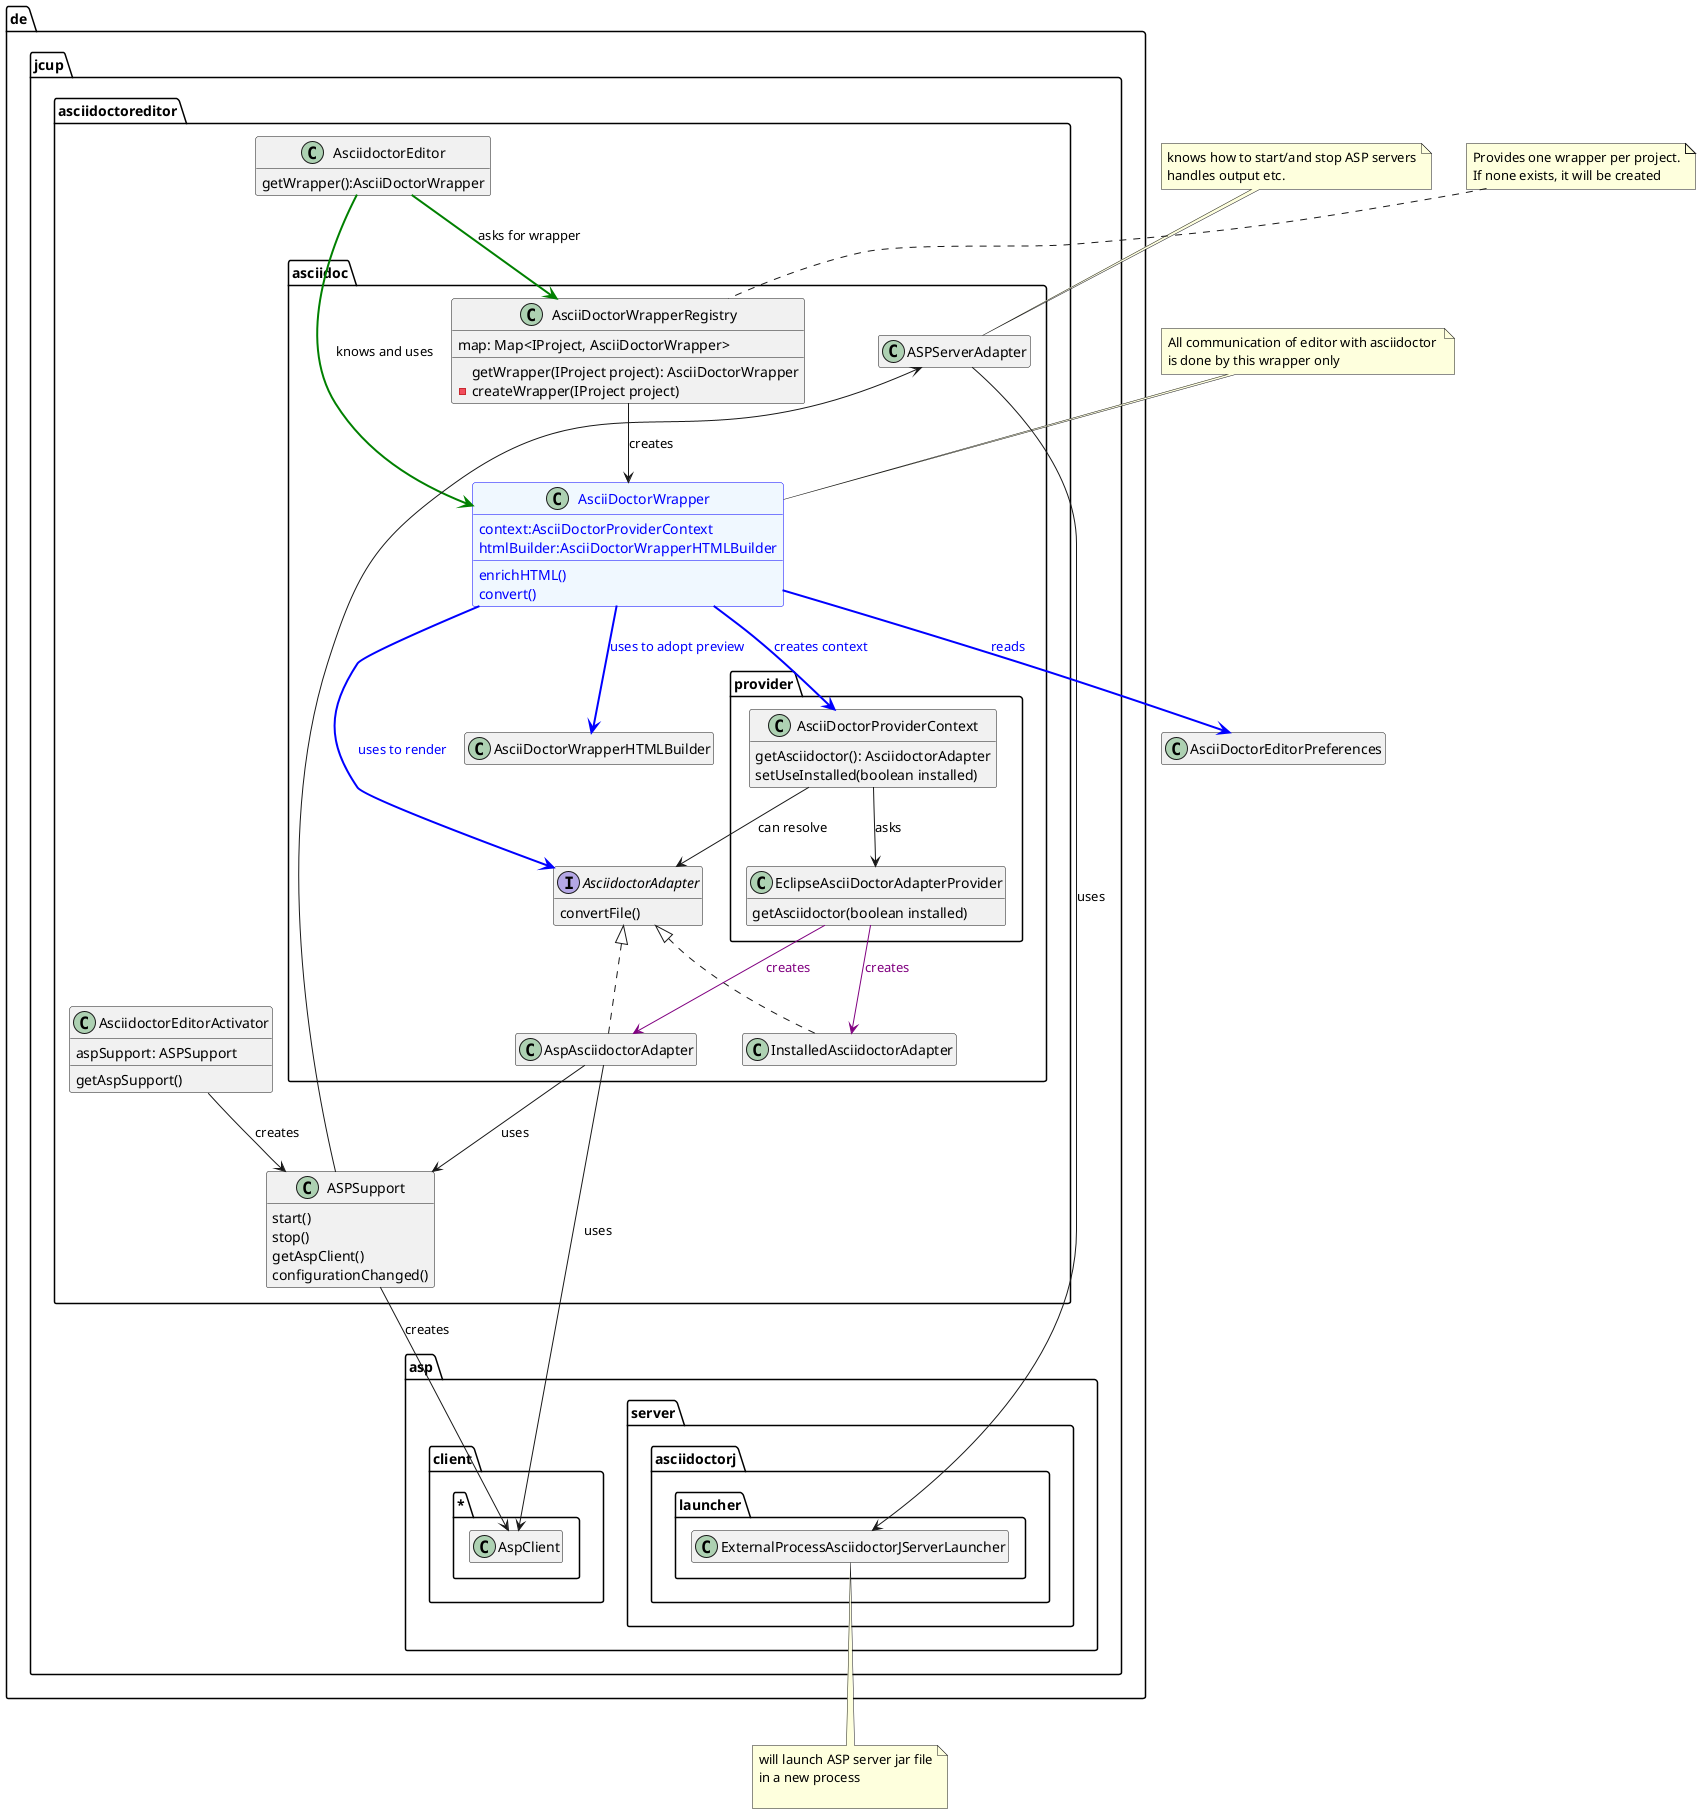 @startuml
'abstract        abstract
'abstract class  "abstract class"
'annotation      annotation
'circle          circle
'()              circle_short_form
'class           class
'diamond         diamond
'<>              diamond_short_form
'entity          entity
'enum            enum
'interface       interface

hide empty methods
hide empty fields
'skinparam linetype ortho

package de.jcup.asciidoctoreditor {
    class AsciidoctorEditor {
     
        getWrapper():AsciiDoctorWrapper
    }
    
     class AsciidoctorEditorActivator {
        aspSupport: ASPSupport
        getAspSupport()
     }

    class ASPSupport{
        start()
        stop()
        getAspClient()
        configurationChanged()
    }
    
}

package de.jcup.asciidoctoreditor.asciidoc{
    class AsciiDoctorWrapper #aliceblue;line:blue;text:blue {
        context:AsciiDoctorProviderContext
        htmlBuilder:AsciiDoctorWrapperHTMLBuilder
        
        enrichHTML()
        convert()
    }
    interface AsciidoctorAdapter{
        convertFile()
    }
    
    class AspAsciidoctorAdapter implements AsciidoctorAdapter 
    class InstalledAsciidoctorAdapter implements AsciidoctorAdapter 
    
    class ASPServerAdapter
    
    class AsciiDoctorWrapperHTMLBuilder
    class AsciiDoctorWrapperRegistry{
      map: Map<IProject, AsciiDoctorWrapper>
      getWrapper(IProject project): AsciiDoctorWrapper
      - createWrapper(IProject project)
    }
} 

class AsciiDoctorEditorPreferences{
}

package de.jcup.asciidoctoreditor.asciidoc.provider {
    class AsciiDoctorProviderContext{
        getAsciidoctor(): AsciidoctorAdapter
        setUseInstalled(boolean installed)
    }
    class EclipseAsciiDoctorAdapterProvider{
        getAsciidoctor(boolean installed)
    }
}


package de.jcup.asp.server.asciidoctorj.launcher { 
    class ExternalProcessAsciidoctorJServerLauncher

}

package de.jcup.asp.client.*{
    class AspClient
}

ASPServerAdapter --> ExternalProcessAsciidoctorJServerLauncher :uses

AsciidoctorEditor --> AsciiDoctorWrapper #green;line.bold :knows and uses
AsciidoctorEditor --> AsciiDoctorWrapperRegistry #green;line.bold :asks for wrapper
AsciiDoctorWrapperRegistry --> AsciiDoctorWrapper : creates

AsciiDoctorWrapper --> AsciiDoctorProviderContext #blue;line.bold;text:blue :creates context
AsciiDoctorWrapper --> AsciiDoctorEditorPreferences #blue;line.bold;text:blue :reads 
AsciiDoctorWrapper --> AsciidoctorAdapter #blue;line.bold;text:blue :uses to render 
AsciiDoctorWrapper --> AsciiDoctorWrapperHTMLBuilder #blue;line.bold;text:blue :uses to adopt preview 

AsciiDoctorProviderContext --> AsciidoctorAdapter: can resolve
AspAsciidoctorAdapter --> ASPSupport :uses
AspAsciidoctorAdapter --> AspClient  :uses
ASPSupport --> AspClient: creates 
ASPSupport --> ASPServerAdapter  
AsciidoctorEditorActivator --> ASPSupport: creates

EclipseAsciiDoctorAdapterProvider --> AspAsciidoctorAdapter #purple;text:purple :creates
EclipseAsciiDoctorAdapterProvider --> InstalledAsciidoctorAdapter #purple;text:purple : creates
AsciiDoctorProviderContext --> EclipseAsciiDoctorAdapterProvider: asks
note top of AsciiDoctorWrapper : All communication of editor with asciidoctor \nis done by this wrapper only
note bottom of ExternalProcessAsciidoctorJServerLauncher: will launch ASP server jar file\nin a new process\n
note top of ASPServerAdapter: knows how to start/and stop ASP servers\nhandles output etc.
note top of AsciiDoctorWrapperRegistry : Provides one wrapper per project.\nIf none exists, it will be created
@enduml

